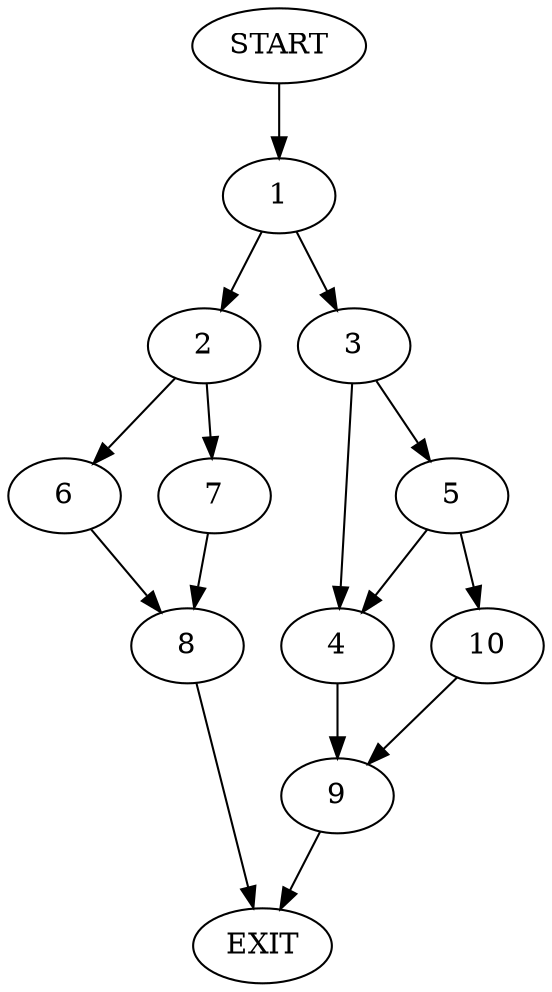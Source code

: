 digraph {
0 [label="START"]
11 [label="EXIT"]
0 -> 1
1 -> 2
1 -> 3
3 -> 4
3 -> 5
2 -> 6
2 -> 7
6 -> 8
7 -> 8
8 -> 11
4 -> 9
5 -> 10
5 -> 4
10 -> 9
9 -> 11
}
